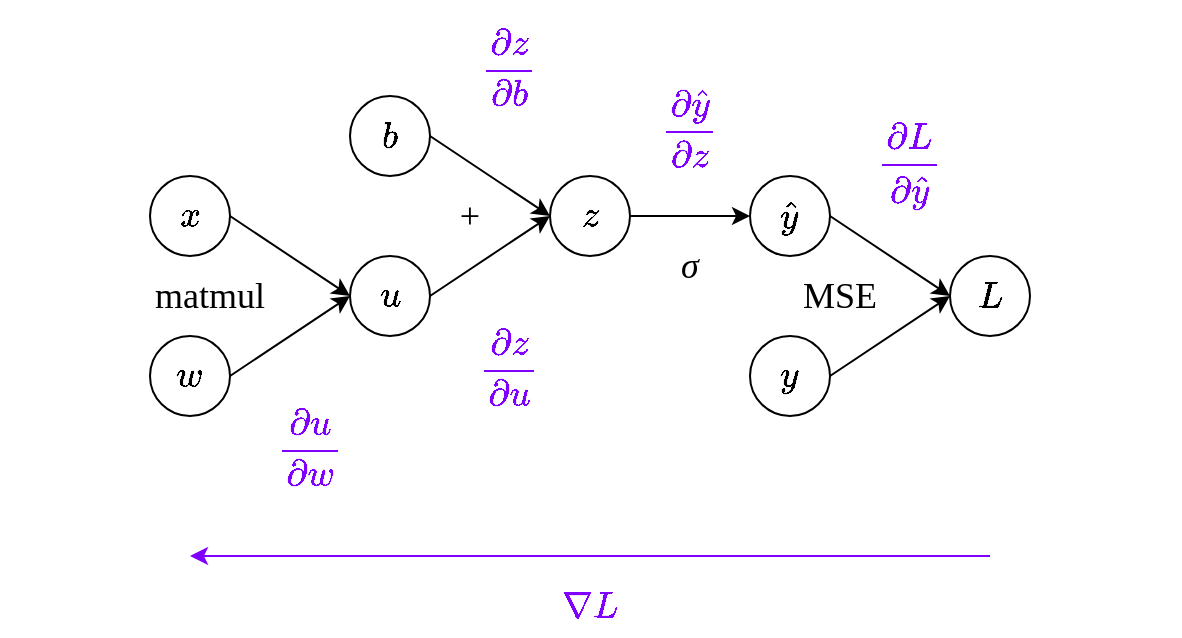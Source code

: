 <mxfile version="16.5.1" type="device"><diagram id="Ksb-Iy5qI76nIKsNEg2n" name="Page-1"><mxGraphModel dx="940" dy="798" grid="1" gridSize="10" guides="1" tooltips="1" connect="1" arrows="1" fold="1" page="1" pageScale="1" pageWidth="850" pageHeight="1100" math="1" shadow="0"><root><mxCell id="0"/><mxCell id="1" parent="0"/><mxCell id="1wnYNEsLFyYevBLJUwYK-6" style="rounded=0;orthogonalLoop=1;jettySize=auto;html=1;exitX=1;exitY=0.5;exitDx=0;exitDy=0;entryX=0;entryY=0.5;entryDx=0;entryDy=0;fontFamily=Computer Modern;fontSource=https%3A%2F%2Fcdn.rawgit.com%2Fdreampulse%2Fcomputer-modern-web-font%2Fmaster%2Ffonts.css%20;fontSize=18;" parent="1" source="1wnYNEsLFyYevBLJUwYK-32" target="1wnYNEsLFyYevBLJUwYK-3" edge="1"><mxGeometry relative="1" as="geometry"><mxPoint x="120" y="300.0" as="sourcePoint"/></mxGeometry></mxCell><mxCell id="1wnYNEsLFyYevBLJUwYK-7" style="rounded=0;orthogonalLoop=1;jettySize=auto;html=1;exitX=1;exitY=0.5;exitDx=0;exitDy=0;fontFamily=Computer Modern;fontSource=https%3A%2F%2Fcdn.rawgit.com%2Fdreampulse%2Fcomputer-modern-web-font%2Fmaster%2Ffonts.css%20;fontSize=18;entryX=0;entryY=0.5;entryDx=0;entryDy=0;" parent="1" source="1wnYNEsLFyYevBLJUwYK-2" target="1wnYNEsLFyYevBLJUwYK-3" edge="1"><mxGeometry relative="1" as="geometry"><mxPoint x="240.0" y="360.0" as="targetPoint"/></mxGeometry></mxCell><mxCell id="1wnYNEsLFyYevBLJUwYK-2" value="$$w$$" style="ellipse;whiteSpace=wrap;html=1;aspect=fixed;fontFamily=Computer Modern;fontSource=https%3A%2F%2Fcdn.rawgit.com%2Fdreampulse%2Fcomputer-modern-web-font%2Fmaster%2Ffonts.css%20;fontSize=18;" parent="1" vertex="1"><mxGeometry x="80" y="360" width="40" height="40" as="geometry"/></mxCell><mxCell id="1wnYNEsLFyYevBLJUwYK-9" style="rounded=0;orthogonalLoop=1;jettySize=auto;html=1;exitX=1;exitY=0.5;exitDx=0;exitDy=0;entryX=0;entryY=0.5;entryDx=0;entryDy=0;fontFamily=Computer Modern;fontSource=https%3A%2F%2Fcdn.rawgit.com%2Fdreampulse%2Fcomputer-modern-web-font%2Fmaster%2Ffonts.css%20;fontSize=18;" parent="1" source="1wnYNEsLFyYevBLJUwYK-3" target="1wnYNEsLFyYevBLJUwYK-8" edge="1"><mxGeometry relative="1" as="geometry"/></mxCell><mxCell id="1wnYNEsLFyYevBLJUwYK-3" value="$$u$$" style="ellipse;whiteSpace=wrap;html=1;aspect=fixed;fontFamily=Computer Modern;fontSource=https%3A%2F%2Fcdn.rawgit.com%2Fdreampulse%2Fcomputer-modern-web-font%2Fmaster%2Ffonts.css%20;fontSize=18;" parent="1" vertex="1"><mxGeometry x="180" y="320" width="40" height="40" as="geometry"/></mxCell><mxCell id="1wnYNEsLFyYevBLJUwYK-5" style="rounded=0;orthogonalLoop=1;jettySize=auto;html=1;exitX=1;exitY=0.5;exitDx=0;exitDy=0;entryX=0;entryY=0.5;entryDx=0;entryDy=0;fontFamily=Computer Modern;fontSource=https%3A%2F%2Fcdn.rawgit.com%2Fdreampulse%2Fcomputer-modern-web-font%2Fmaster%2Ffonts.css%20;fontSize=18;" parent="1" source="1wnYNEsLFyYevBLJUwYK-4" target="1wnYNEsLFyYevBLJUwYK-8" edge="1"><mxGeometry relative="1" as="geometry"/></mxCell><mxCell id="1wnYNEsLFyYevBLJUwYK-4" value="&lt;div&gt;$$b$$&lt;/div&gt;" style="ellipse;whiteSpace=wrap;html=1;aspect=fixed;fontFamily=Computer Modern;fontSource=https%3A%2F%2Fcdn.rawgit.com%2Fdreampulse%2Fcomputer-modern-web-font%2Fmaster%2Ffonts.css%20;fontSize=18;" parent="1" vertex="1"><mxGeometry x="180" y="240" width="40" height="40" as="geometry"/></mxCell><mxCell id="1wnYNEsLFyYevBLJUwYK-11" style="rounded=0;orthogonalLoop=1;jettySize=auto;html=1;exitX=1;exitY=0.5;exitDx=0;exitDy=0;entryX=0;entryY=0.5;entryDx=0;entryDy=0;fontFamily=Computer Modern;fontSource=https%3A%2F%2Fcdn.rawgit.com%2Fdreampulse%2Fcomputer-modern-web-font%2Fmaster%2Ffonts.css%20;fontSize=18;" parent="1" source="1wnYNEsLFyYevBLJUwYK-8" target="1wnYNEsLFyYevBLJUwYK-10" edge="1"><mxGeometry relative="1" as="geometry"/></mxCell><mxCell id="1wnYNEsLFyYevBLJUwYK-8" value="$$z$$" style="ellipse;whiteSpace=wrap;html=1;aspect=fixed;fontFamily=Computer Modern;fontSource=https%3A%2F%2Fcdn.rawgit.com%2Fdreampulse%2Fcomputer-modern-web-font%2Fmaster%2Ffonts.css%20;fontSize=18;" parent="1" vertex="1"><mxGeometry x="280" y="280" width="40" height="40" as="geometry"/></mxCell><mxCell id="1wnYNEsLFyYevBLJUwYK-16" style="edgeStyle=none;rounded=0;orthogonalLoop=1;jettySize=auto;html=1;exitX=1;exitY=0.5;exitDx=0;exitDy=0;entryX=0;entryY=0.5;entryDx=0;entryDy=0;fontFamily=Computer Modern;fontSource=https%3A%2F%2Fcdn.rawgit.com%2Fdreampulse%2Fcomputer-modern-web-font%2Fmaster%2Ffonts.css%20;fontSize=18;" parent="1" source="1wnYNEsLFyYevBLJUwYK-10" target="1wnYNEsLFyYevBLJUwYK-14" edge="1"><mxGeometry relative="1" as="geometry"/></mxCell><mxCell id="1wnYNEsLFyYevBLJUwYK-10" value="$$\hat{y}$$" style="ellipse;whiteSpace=wrap;html=1;aspect=fixed;fontFamily=Computer Modern;fontSource=https%3A%2F%2Fcdn.rawgit.com%2Fdreampulse%2Fcomputer-modern-web-font%2Fmaster%2Ffonts.css%20;fontSize=18;" parent="1" vertex="1"><mxGeometry x="380" y="280" width="40" height="40" as="geometry"/></mxCell><mxCell id="1wnYNEsLFyYevBLJUwYK-17" style="edgeStyle=none;rounded=0;orthogonalLoop=1;jettySize=auto;html=1;exitX=1;exitY=0.5;exitDx=0;exitDy=0;fontFamily=Computer Modern;fontSource=https%3A%2F%2Fcdn.rawgit.com%2Fdreampulse%2Fcomputer-modern-web-font%2Fmaster%2Ffonts.css%20;fontSize=18;entryX=0;entryY=0.5;entryDx=0;entryDy=0;" parent="1" source="1wnYNEsLFyYevBLJUwYK-13" target="1wnYNEsLFyYevBLJUwYK-14" edge="1"><mxGeometry relative="1" as="geometry"><mxPoint x="570" y="300.0" as="targetPoint"/></mxGeometry></mxCell><mxCell id="1wnYNEsLFyYevBLJUwYK-13" value="$$y$$" style="ellipse;whiteSpace=wrap;html=1;aspect=fixed;fontFamily=Computer Modern;fontSource=https%3A%2F%2Fcdn.rawgit.com%2Fdreampulse%2Fcomputer-modern-web-font%2Fmaster%2Ffonts.css%20;fontSize=18;" parent="1" vertex="1"><mxGeometry x="380" y="360" width="40" height="40" as="geometry"/></mxCell><mxCell id="1wnYNEsLFyYevBLJUwYK-14" value="$$L$$" style="ellipse;whiteSpace=wrap;html=1;aspect=fixed;fontFamily=Computer Modern;fontSource=https%3A%2F%2Fcdn.rawgit.com%2Fdreampulse%2Fcomputer-modern-web-font%2Fmaster%2Ffonts.css%20;fontSize=18;gradientColor=none;" parent="1" vertex="1"><mxGeometry x="480" y="320" width="40" height="40" as="geometry"/></mxCell><mxCell id="1wnYNEsLFyYevBLJUwYK-19" value="matmul" style="text;html=1;strokeColor=none;fillColor=none;align=center;verticalAlign=middle;whiteSpace=wrap;rounded=0;fontFamily=Computer Modern;fontSource=https%3A%2F%2Fcdn.rawgit.com%2Fdreampulse%2Fcomputer-modern-web-font%2Fmaster%2Ffonts.css%20;fontSize=18;fontColor=default;" parent="1" vertex="1"><mxGeometry x="80" y="325" width="60" height="30" as="geometry"/></mxCell><mxCell id="1wnYNEsLFyYevBLJUwYK-20" value="+" style="text;html=1;strokeColor=none;fillColor=none;align=center;verticalAlign=middle;whiteSpace=wrap;rounded=0;fontFamily=Computer Modern;fontSource=https%3A%2F%2Fcdn.rawgit.com%2Fdreampulse%2Fcomputer-modern-web-font%2Fmaster%2Ffonts.css%20;fontSize=18;fontColor=default;" parent="1" vertex="1"><mxGeometry x="210" y="285" width="60" height="30" as="geometry"/></mxCell><mxCell id="1wnYNEsLFyYevBLJUwYK-21" value="&lt;span&gt;&lt;em&gt;σ&lt;/em&gt;&lt;/span&gt;" style="text;html=1;strokeColor=none;fillColor=none;align=center;verticalAlign=middle;whiteSpace=wrap;rounded=0;fontFamily=Computer Modern;fontSource=https%3A%2F%2Fcdn.rawgit.com%2Fdreampulse%2Fcomputer-modern-web-font%2Fmaster%2Ffonts.css%20;fontSize=18;fontColor=default;" parent="1" vertex="1"><mxGeometry x="320" y="310" width="60" height="30" as="geometry"/></mxCell><mxCell id="1wnYNEsLFyYevBLJUwYK-22" value="MSE" style="text;html=1;strokeColor=none;fillColor=none;align=center;verticalAlign=middle;whiteSpace=wrap;rounded=0;fontFamily=Computer Modern;fontSource=https%3A%2F%2Fcdn.rawgit.com%2Fdreampulse%2Fcomputer-modern-web-font%2Fmaster%2Ffonts.css%20;fontSize=18;fontColor=default;" parent="1" vertex="1"><mxGeometry x="395" y="325" width="60" height="30" as="geometry"/></mxCell><mxCell id="1wnYNEsLFyYevBLJUwYK-25" value="$$\frac{\partial L}{\partial \hat{y}}$$" style="text;html=1;strokeColor=none;fillColor=none;align=center;verticalAlign=middle;whiteSpace=wrap;rounded=0;fontFamily=Garamond;fontSize=18;fontColor=#7F00FF;" parent="1" vertex="1"><mxGeometry x="430" y="260" width="60" height="30" as="geometry"/></mxCell><mxCell id="1wnYNEsLFyYevBLJUwYK-26" value="$$\frac{\partial \hat{y}}{\partial z}$$" style="text;html=1;strokeColor=none;fillColor=none;align=center;verticalAlign=middle;whiteSpace=wrap;rounded=0;fontFamily=Garamond;fontSize=18;fontColor=#7F00FF;" parent="1" vertex="1"><mxGeometry x="320" y="240" width="60" height="30" as="geometry"/></mxCell><mxCell id="1wnYNEsLFyYevBLJUwYK-29" value="$$\frac{\partial z}{\partial b}$$" style="text;html=1;strokeColor=none;fillColor=none;align=center;verticalAlign=middle;whiteSpace=wrap;rounded=0;fontFamily=Garamond;fontSize=18;fontColor=#7F00FF;" parent="1" vertex="1"><mxGeometry x="230" y="210" width="60" height="30" as="geometry"/></mxCell><mxCell id="1wnYNEsLFyYevBLJUwYK-30" value="$$\frac{\partial z}{\partial u}$$" style="text;html=1;strokeColor=none;fillColor=none;align=center;verticalAlign=middle;whiteSpace=wrap;rounded=0;fontFamily=Garamond;fontSize=18;fontColor=#7F00FF;" parent="1" vertex="1"><mxGeometry x="230" y="360" width="60" height="30" as="geometry"/></mxCell><mxCell id="1wnYNEsLFyYevBLJUwYK-31" value="$$\frac{\partial u}{\partial w}$$" style="text;html=1;strokeColor=none;fillColor=none;align=center;verticalAlign=middle;whiteSpace=wrap;rounded=0;fontFamily=Garamond;fontSize=18;fontColor=#7F00FF;" parent="1" vertex="1"><mxGeometry x="130" y="400" width="60" height="30" as="geometry"/></mxCell><mxCell id="1wnYNEsLFyYevBLJUwYK-32" value="$$x$$" style="ellipse;whiteSpace=wrap;html=1;aspect=fixed;fontFamily=Computer Modern;fontSource=https%3A%2F%2Fcdn.rawgit.com%2Fdreampulse%2Fcomputer-modern-web-font%2Fmaster%2Ffonts.css%20;fontSize=18;" parent="1" vertex="1"><mxGeometry x="80" y="280" width="40" height="40" as="geometry"/></mxCell><mxCell id="1wnYNEsLFyYevBLJUwYK-33" value="" style="endArrow=classic;html=1;rounded=0;labelBackgroundColor=default;fontFamily=Garamond;fontSize=18;fontColor=#7F00FF;strokeColor=#7F00FF;curved=1;shadow=0;sketch=0;" parent="1" edge="1"><mxGeometry width="50" height="50" relative="1" as="geometry"><mxPoint x="500" y="470" as="sourcePoint"/><mxPoint x="100" y="470" as="targetPoint"/></mxGeometry></mxCell><mxCell id="1wnYNEsLFyYevBLJUwYK-34" value="&lt;font style=&quot;font-size: 18px&quot;&gt;\(\nabla L\)&lt;/font&gt;" style="text;html=1;strokeColor=none;fillColor=none;align=center;verticalAlign=middle;whiteSpace=wrap;rounded=0;fontFamily=Garamond;fontSize=18;fontColor=#7F00FF;" parent="1" vertex="1"><mxGeometry x="5" y="480" width="590" height="30" as="geometry"/></mxCell></root></mxGraphModel></diagram></mxfile>